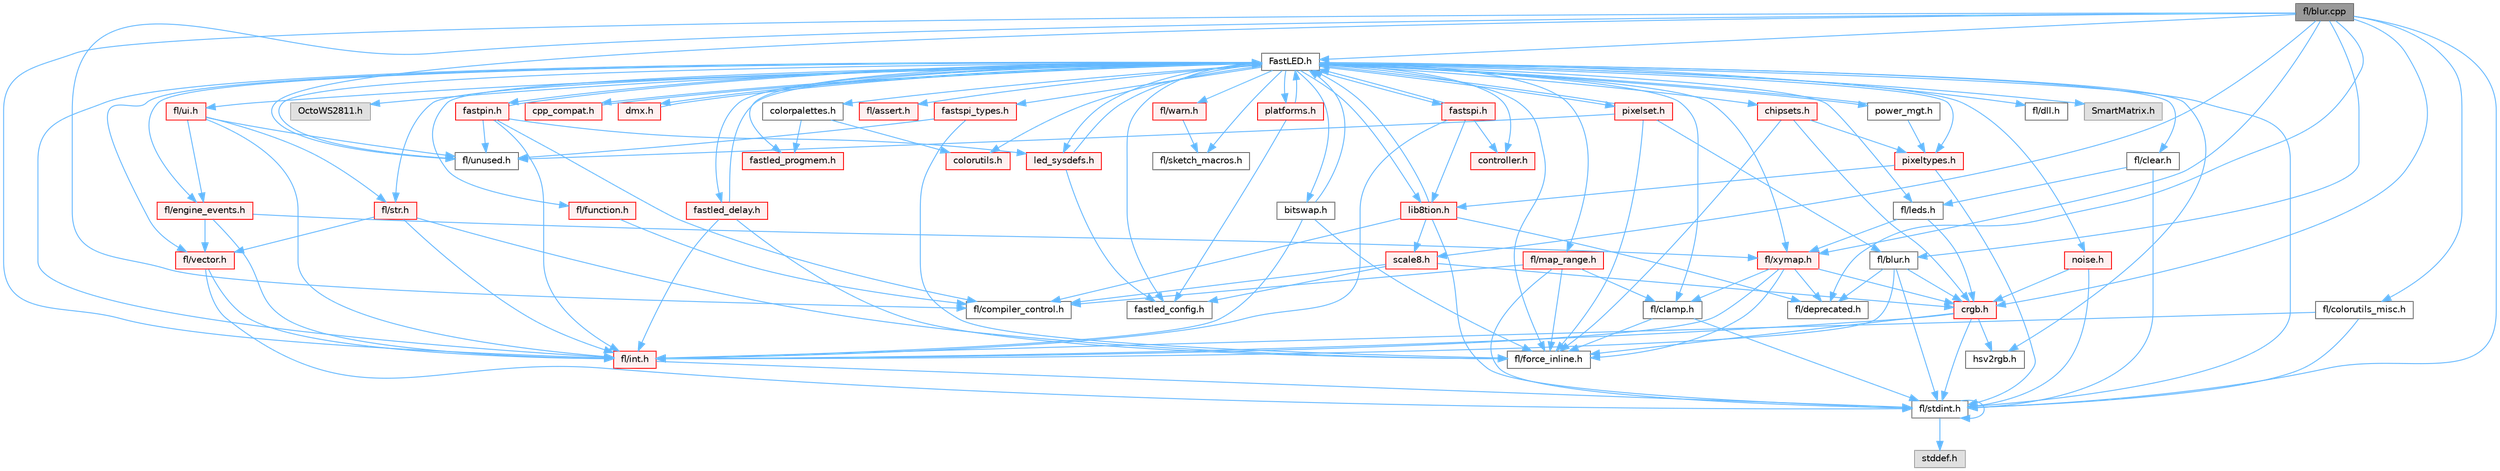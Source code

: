 digraph "fl/blur.cpp"
{
 // INTERACTIVE_SVG=YES
 // LATEX_PDF_SIZE
  bgcolor="transparent";
  edge [fontname=Helvetica,fontsize=10,labelfontname=Helvetica,labelfontsize=10];
  node [fontname=Helvetica,fontsize=10,shape=box,height=0.2,width=0.4];
  Node1 [id="Node000001",label="fl/blur.cpp",height=0.2,width=0.4,color="gray40", fillcolor="grey60", style="filled", fontcolor="black",tooltip=" "];
  Node1 -> Node2 [id="edge1_Node000001_Node000002",color="steelblue1",style="solid",tooltip=" "];
  Node2 [id="Node000002",label="fl/stdint.h",height=0.2,width=0.4,color="grey40", fillcolor="white", style="filled",URL="$df/dd8/stdint_8h.html",tooltip=" "];
  Node2 -> Node3 [id="edge2_Node000002_Node000003",color="steelblue1",style="solid",tooltip=" "];
  Node3 [id="Node000003",label="stddef.h",height=0.2,width=0.4,color="grey60", fillcolor="#E0E0E0", style="filled",tooltip=" "];
  Node2 -> Node2 [id="edge3_Node000002_Node000002",color="steelblue1",style="solid",tooltip=" "];
  Node1 -> Node4 [id="edge4_Node000001_Node000004",color="steelblue1",style="solid",tooltip=" "];
  Node4 [id="Node000004",label="FastLED.h",height=0.2,width=0.4,color="grey40", fillcolor="white", style="filled",URL="$db/d97/_fast_l_e_d_8h.html",tooltip="central include file for FastLED, defines the CFastLED class/object"];
  Node4 -> Node2 [id="edge5_Node000004_Node000002",color="steelblue1",style="solid",tooltip=" "];
  Node4 -> Node5 [id="edge6_Node000004_Node000005",color="steelblue1",style="solid",tooltip=" "];
  Node5 [id="Node000005",label="fl/dll.h",height=0.2,width=0.4,color="grey40", fillcolor="white", style="filled",URL="$d3/d4b/dll_8h.html",tooltip="FastLED dynamic library interface - lightweight header for external callers."];
  Node4 -> Node6 [id="edge7_Node000004_Node000006",color="steelblue1",style="solid",tooltip=" "];
  Node6 [id="Node000006",label="SmartMatrix.h",height=0.2,width=0.4,color="grey60", fillcolor="#E0E0E0", style="filled",tooltip=" "];
  Node4 -> Node7 [id="edge8_Node000004_Node000007",color="steelblue1",style="solid",tooltip=" "];
  Node7 [id="Node000007",label="OctoWS2811.h",height=0.2,width=0.4,color="grey60", fillcolor="#E0E0E0", style="filled",tooltip=" "];
  Node4 -> Node8 [id="edge9_Node000004_Node000008",color="steelblue1",style="solid",tooltip=" "];
  Node8 [id="Node000008",label="fl/force_inline.h",height=0.2,width=0.4,color="grey40", fillcolor="white", style="filled",URL="$d4/d64/force__inline_8h.html",tooltip=" "];
  Node4 -> Node9 [id="edge10_Node000004_Node000009",color="steelblue1",style="solid",tooltip=" "];
  Node9 [id="Node000009",label="cpp_compat.h",height=0.2,width=0.4,color="red", fillcolor="#FFF0F0", style="filled",URL="$d9/d13/cpp__compat_8h.html",tooltip="Compatibility functions based on C++ version."];
  Node9 -> Node4 [id="edge11_Node000009_Node000004",color="steelblue1",style="solid",tooltip=" "];
  Node4 -> Node11 [id="edge12_Node000004_Node000011",color="steelblue1",style="solid",tooltip=" "];
  Node11 [id="Node000011",label="fastled_config.h",height=0.2,width=0.4,color="grey40", fillcolor="white", style="filled",URL="$d5/d11/fastled__config_8h.html",tooltip="Contains definitions that can be used to configure FastLED at compile time."];
  Node4 -> Node12 [id="edge13_Node000004_Node000012",color="steelblue1",style="solid",tooltip=" "];
  Node12 [id="Node000012",label="led_sysdefs.h",height=0.2,width=0.4,color="red", fillcolor="#FFF0F0", style="filled",URL="$d9/d3e/led__sysdefs_8h.html",tooltip="Determines which platform system definitions to include."];
  Node12 -> Node4 [id="edge14_Node000012_Node000004",color="steelblue1",style="solid",tooltip=" "];
  Node12 -> Node11 [id="edge15_Node000012_Node000011",color="steelblue1",style="solid",tooltip=" "];
  Node4 -> Node15 [id="edge16_Node000004_Node000015",color="steelblue1",style="solid",tooltip=" "];
  Node15 [id="Node000015",label="fastled_delay.h",height=0.2,width=0.4,color="red", fillcolor="#FFF0F0", style="filled",URL="$d0/da8/fastled__delay_8h.html",tooltip="Utility functions and classes for managing delay cycles."];
  Node15 -> Node4 [id="edge17_Node000015_Node000004",color="steelblue1",style="solid",tooltip=" "];
  Node15 -> Node8 [id="edge18_Node000015_Node000008",color="steelblue1",style="solid",tooltip=" "];
  Node15 -> Node17 [id="edge19_Node000015_Node000017",color="steelblue1",style="solid",tooltip=" "];
  Node17 [id="Node000017",label="fl/int.h",height=0.2,width=0.4,color="red", fillcolor="#FFF0F0", style="filled",URL="$d3/d7e/int_8h.html",tooltip=" "];
  Node17 -> Node2 [id="edge20_Node000017_Node000002",color="steelblue1",style="solid",tooltip=" "];
  Node4 -> Node19 [id="edge21_Node000004_Node000019",color="steelblue1",style="solid",tooltip=" "];
  Node19 [id="Node000019",label="bitswap.h",height=0.2,width=0.4,color="grey40", fillcolor="white", style="filled",URL="$de/ded/bitswap_8h.html",tooltip="Functions for doing a rotation of bits/bytes used by parallel output."];
  Node19 -> Node4 [id="edge22_Node000019_Node000004",color="steelblue1",style="solid",tooltip=" "];
  Node19 -> Node8 [id="edge23_Node000019_Node000008",color="steelblue1",style="solid",tooltip=" "];
  Node19 -> Node17 [id="edge24_Node000019_Node000017",color="steelblue1",style="solid",tooltip=" "];
  Node4 -> Node20 [id="edge25_Node000004_Node000020",color="steelblue1",style="solid",tooltip=" "];
  Node20 [id="Node000020",label="controller.h",height=0.2,width=0.4,color="red", fillcolor="#FFF0F0", style="filled",URL="$d2/dd9/controller_8h.html",tooltip="deprecated: base definitions used by led controllers for writing out led data"];
  Node4 -> Node119 [id="edge26_Node000004_Node000119",color="steelblue1",style="solid",tooltip=" "];
  Node119 [id="Node000119",label="fastpin.h",height=0.2,width=0.4,color="red", fillcolor="#FFF0F0", style="filled",URL="$db/d65/fastpin_8h.html",tooltip="Class base definitions for defining fast pin access."];
  Node119 -> Node4 [id="edge27_Node000119_Node000004",color="steelblue1",style="solid",tooltip=" "];
  Node119 -> Node26 [id="edge28_Node000119_Node000026",color="steelblue1",style="solid",tooltip=" "];
  Node26 [id="Node000026",label="fl/compiler_control.h",height=0.2,width=0.4,color="grey40", fillcolor="white", style="filled",URL="$d4/d54/compiler__control_8h.html",tooltip=" "];
  Node119 -> Node12 [id="edge29_Node000119_Node000012",color="steelblue1",style="solid",tooltip=" "];
  Node119 -> Node56 [id="edge30_Node000119_Node000056",color="steelblue1",style="solid",tooltip=" "];
  Node56 [id="Node000056",label="fl/unused.h",height=0.2,width=0.4,color="grey40", fillcolor="white", style="filled",URL="$d8/d4b/unused_8h.html",tooltip=" "];
  Node119 -> Node17 [id="edge31_Node000119_Node000017",color="steelblue1",style="solid",tooltip=" "];
  Node4 -> Node120 [id="edge32_Node000004_Node000120",color="steelblue1",style="solid",tooltip=" "];
  Node120 [id="Node000120",label="fastspi_types.h",height=0.2,width=0.4,color="red", fillcolor="#FFF0F0", style="filled",URL="$d2/ddb/fastspi__types_8h.html",tooltip="Data types and constants used by SPI interfaces."];
  Node120 -> Node8 [id="edge33_Node000120_Node000008",color="steelblue1",style="solid",tooltip=" "];
  Node120 -> Node56 [id="edge34_Node000120_Node000056",color="steelblue1",style="solid",tooltip=" "];
  Node4 -> Node121 [id="edge35_Node000004_Node000121",color="steelblue1",style="solid",tooltip=" "];
  Node121 [id="Node000121",label="dmx.h",height=0.2,width=0.4,color="red", fillcolor="#FFF0F0", style="filled",URL="$d3/de1/dmx_8h.html",tooltip="Defines the DMX512-based LED controllers."];
  Node121 -> Node4 [id="edge36_Node000121_Node000004",color="steelblue1",style="solid",tooltip=" "];
  Node4 -> Node124 [id="edge37_Node000004_Node000124",color="steelblue1",style="solid",tooltip=" "];
  Node124 [id="Node000124",label="platforms.h",height=0.2,width=0.4,color="red", fillcolor="#FFF0F0", style="filled",URL="$da/dc9/platforms_8h.html",tooltip="Determines which platforms headers to include."];
  Node124 -> Node4 [id="edge38_Node000124_Node000004",color="steelblue1",style="solid",tooltip=" "];
  Node124 -> Node11 [id="edge39_Node000124_Node000011",color="steelblue1",style="solid",tooltip=" "];
  Node4 -> Node32 [id="edge40_Node000004_Node000032",color="steelblue1",style="solid",tooltip=" "];
  Node32 [id="Node000032",label="fastled_progmem.h",height=0.2,width=0.4,color="red", fillcolor="#FFF0F0", style="filled",URL="$df/dab/fastled__progmem_8h.html",tooltip="Wrapper definitions to allow seamless use of PROGMEM in environments that have it."];
  Node4 -> Node23 [id="edge41_Node000004_Node000023",color="steelblue1",style="solid",tooltip=" "];
  Node23 [id="Node000023",label="lib8tion.h",height=0.2,width=0.4,color="red", fillcolor="#FFF0F0", style="filled",URL="$df/da5/lib8tion_8h.html",tooltip="Fast, efficient 8-bit math functions specifically designed for high-performance LED programming."];
  Node23 -> Node4 [id="edge42_Node000023_Node000004",color="steelblue1",style="solid",tooltip=" "];
  Node23 -> Node25 [id="edge43_Node000023_Node000025",color="steelblue1",style="solid",tooltip=" "];
  Node25 [id="Node000025",label="fl/deprecated.h",height=0.2,width=0.4,color="grey40", fillcolor="white", style="filled",URL="$d4/dce/deprecated_8h.html",tooltip=" "];
  Node23 -> Node26 [id="edge44_Node000023_Node000026",color="steelblue1",style="solid",tooltip=" "];
  Node23 -> Node2 [id="edge45_Node000023_Node000002",color="steelblue1",style="solid",tooltip=" "];
  Node23 -> Node75 [id="edge46_Node000023_Node000075",color="steelblue1",style="solid",tooltip=" "];
  Node75 [id="Node000075",label="scale8.h",height=0.2,width=0.4,color="red", fillcolor="#FFF0F0", style="filled",URL="$db/d91/scale8_8h.html",tooltip="Fast, efficient 8-bit scaling functions specifically designed for high-performance LED programming."];
  Node75 -> Node26 [id="edge47_Node000075_Node000026",color="steelblue1",style="solid",tooltip=" "];
  Node75 -> Node76 [id="edge48_Node000075_Node000076",color="steelblue1",style="solid",tooltip=" "];
  Node76 [id="Node000076",label="crgb.h",height=0.2,width=0.4,color="red", fillcolor="#FFF0F0", style="filled",URL="$db/dd1/crgb_8h.html",tooltip="Defines the red, green, and blue (RGB) pixel struct."];
  Node76 -> Node2 [id="edge49_Node000076_Node000002",color="steelblue1",style="solid",tooltip=" "];
  Node76 -> Node17 [id="edge50_Node000076_Node000017",color="steelblue1",style="solid",tooltip=" "];
  Node76 -> Node8 [id="edge51_Node000076_Node000008",color="steelblue1",style="solid",tooltip=" "];
  Node76 -> Node80 [id="edge52_Node000076_Node000080",color="steelblue1",style="solid",tooltip=" "];
  Node80 [id="Node000080",label="hsv2rgb.h",height=0.2,width=0.4,color="grey40", fillcolor="white", style="filled",URL="$de/d9a/hsv2rgb_8h.html",tooltip="Functions to convert from the HSV colorspace to the RGB colorspace."];
  Node75 -> Node11 [id="edge53_Node000075_Node000011",color="steelblue1",style="solid",tooltip=" "];
  Node4 -> Node22 [id="edge54_Node000004_Node000022",color="steelblue1",style="solid",tooltip=" "];
  Node22 [id="Node000022",label="pixeltypes.h",height=0.2,width=0.4,color="red", fillcolor="#FFF0F0", style="filled",URL="$d2/dba/pixeltypes_8h.html",tooltip="Includes defintions for RGB and HSV pixels."];
  Node22 -> Node2 [id="edge55_Node000022_Node000002",color="steelblue1",style="solid",tooltip=" "];
  Node22 -> Node23 [id="edge56_Node000022_Node000023",color="steelblue1",style="solid",tooltip=" "];
  Node4 -> Node80 [id="edge57_Node000004_Node000080",color="steelblue1",style="solid",tooltip=" "];
  Node4 -> Node126 [id="edge58_Node000004_Node000126",color="steelblue1",style="solid",tooltip=" "];
  Node126 [id="Node000126",label="colorutils.h",height=0.2,width=0.4,color="red", fillcolor="#FFF0F0", style="filled",URL="$d1/dfb/colorutils_8h.html",tooltip=" "];
  Node4 -> Node131 [id="edge59_Node000004_Node000131",color="steelblue1",style="solid",tooltip=" "];
  Node131 [id="Node000131",label="pixelset.h",height=0.2,width=0.4,color="red", fillcolor="#FFF0F0", style="filled",URL="$d4/d46/pixelset_8h.html",tooltip="Declares classes for managing logical groups of LEDs."];
  Node131 -> Node8 [id="edge60_Node000131_Node000008",color="steelblue1",style="solid",tooltip=" "];
  Node131 -> Node56 [id="edge61_Node000131_Node000056",color="steelblue1",style="solid",tooltip=" "];
  Node131 -> Node128 [id="edge62_Node000131_Node000128",color="steelblue1",style="solid",tooltip=" "];
  Node128 [id="Node000128",label="fl/blur.h",height=0.2,width=0.4,color="grey40", fillcolor="white", style="filled",URL="$d4/df5/blur_8h.html",tooltip=" "];
  Node128 -> Node2 [id="edge63_Node000128_Node000002",color="steelblue1",style="solid",tooltip=" "];
  Node128 -> Node17 [id="edge64_Node000128_Node000017",color="steelblue1",style="solid",tooltip=" "];
  Node128 -> Node76 [id="edge65_Node000128_Node000076",color="steelblue1",style="solid",tooltip=" "];
  Node128 -> Node25 [id="edge66_Node000128_Node000025",color="steelblue1",style="solid",tooltip=" "];
  Node131 -> Node4 [id="edge67_Node000131_Node000004",color="steelblue1",style="solid",tooltip=" "];
  Node4 -> Node132 [id="edge68_Node000004_Node000132",color="steelblue1",style="solid",tooltip=" "];
  Node132 [id="Node000132",label="colorpalettes.h",height=0.2,width=0.4,color="grey40", fillcolor="white", style="filled",URL="$dc/dcc/colorpalettes_8h.html",tooltip="Declarations for the predefined color palettes supplied by FastLED."];
  Node132 -> Node126 [id="edge69_Node000132_Node000126",color="steelblue1",style="solid",tooltip=" "];
  Node132 -> Node32 [id="edge70_Node000132_Node000032",color="steelblue1",style="solid",tooltip=" "];
  Node4 -> Node133 [id="edge71_Node000004_Node000133",color="steelblue1",style="solid",tooltip=" "];
  Node133 [id="Node000133",label="noise.h",height=0.2,width=0.4,color="red", fillcolor="#FFF0F0", style="filled",URL="$d1/d31/noise_8h.html",tooltip="Functions to generate and fill arrays with noise."];
  Node133 -> Node2 [id="edge72_Node000133_Node000002",color="steelblue1",style="solid",tooltip=" "];
  Node133 -> Node76 [id="edge73_Node000133_Node000076",color="steelblue1",style="solid",tooltip=" "];
  Node4 -> Node134 [id="edge74_Node000004_Node000134",color="steelblue1",style="solid",tooltip=" "];
  Node134 [id="Node000134",label="power_mgt.h",height=0.2,width=0.4,color="grey40", fillcolor="white", style="filled",URL="$dc/d5b/power__mgt_8h.html",tooltip="Functions to limit the power used by FastLED."];
  Node134 -> Node4 [id="edge75_Node000134_Node000004",color="steelblue1",style="solid",tooltip=" "];
  Node134 -> Node22 [id="edge76_Node000134_Node000022",color="steelblue1",style="solid",tooltip=" "];
  Node4 -> Node135 [id="edge77_Node000004_Node000135",color="steelblue1",style="solid",tooltip=" "];
  Node135 [id="Node000135",label="fastspi.h",height=0.2,width=0.4,color="red", fillcolor="#FFF0F0", style="filled",URL="$d6/ddc/fastspi_8h.html",tooltip="Serial peripheral interface (SPI) definitions per platform."];
  Node135 -> Node4 [id="edge78_Node000135_Node000004",color="steelblue1",style="solid",tooltip=" "];
  Node135 -> Node20 [id="edge79_Node000135_Node000020",color="steelblue1",style="solid",tooltip=" "];
  Node135 -> Node23 [id="edge80_Node000135_Node000023",color="steelblue1",style="solid",tooltip=" "];
  Node135 -> Node17 [id="edge81_Node000135_Node000017",color="steelblue1",style="solid",tooltip=" "];
  Node4 -> Node137 [id="edge82_Node000004_Node000137",color="steelblue1",style="solid",tooltip=" "];
  Node137 [id="Node000137",label="chipsets.h",height=0.2,width=0.4,color="red", fillcolor="#FFF0F0", style="filled",URL="$db/d66/chipsets_8h.html",tooltip="Contains the bulk of the definitions for the various LED chipsets supported."];
  Node137 -> Node22 [id="edge83_Node000137_Node000022",color="steelblue1",style="solid",tooltip=" "];
  Node137 -> Node8 [id="edge84_Node000137_Node000008",color="steelblue1",style="solid",tooltip=" "];
  Node137 -> Node76 [id="edge85_Node000137_Node000076",color="steelblue1",style="solid",tooltip=" "];
  Node4 -> Node95 [id="edge86_Node000004_Node000095",color="steelblue1",style="solid",tooltip=" "];
  Node95 [id="Node000095",label="fl/engine_events.h",height=0.2,width=0.4,color="red", fillcolor="#FFF0F0", style="filled",URL="$db/dc0/engine__events_8h.html",tooltip=" "];
  Node95 -> Node69 [id="edge87_Node000095_Node000069",color="steelblue1",style="solid",tooltip=" "];
  Node69 [id="Node000069",label="fl/vector.h",height=0.2,width=0.4,color="red", fillcolor="#FFF0F0", style="filled",URL="$d6/d68/vector_8h.html",tooltip=" "];
  Node69 -> Node2 [id="edge88_Node000069_Node000002",color="steelblue1",style="solid",tooltip=" "];
  Node69 -> Node17 [id="edge89_Node000069_Node000017",color="steelblue1",style="solid",tooltip=" "];
  Node95 -> Node116 [id="edge90_Node000095_Node000116",color="steelblue1",style="solid",tooltip=" "];
  Node116 [id="Node000116",label="fl/xymap.h",height=0.2,width=0.4,color="red", fillcolor="#FFF0F0", style="filled",URL="$da/d61/xymap_8h.html",tooltip=" "];
  Node116 -> Node17 [id="edge91_Node000116_Node000017",color="steelblue1",style="solid",tooltip=" "];
  Node116 -> Node8 [id="edge92_Node000116_Node000008",color="steelblue1",style="solid",tooltip=" "];
  Node116 -> Node76 [id="edge93_Node000116_Node000076",color="steelblue1",style="solid",tooltip=" "];
  Node116 -> Node38 [id="edge94_Node000116_Node000038",color="steelblue1",style="solid",tooltip=" "];
  Node38 [id="Node000038",label="fl/clamp.h",height=0.2,width=0.4,color="grey40", fillcolor="white", style="filled",URL="$d6/dd3/clamp_8h.html",tooltip=" "];
  Node38 -> Node2 [id="edge95_Node000038_Node000002",color="steelblue1",style="solid",tooltip=" "];
  Node38 -> Node8 [id="edge96_Node000038_Node000008",color="steelblue1",style="solid",tooltip=" "];
  Node116 -> Node25 [id="edge97_Node000116_Node000025",color="steelblue1",style="solid",tooltip=" "];
  Node95 -> Node17 [id="edge98_Node000095_Node000017",color="steelblue1",style="solid",tooltip=" "];
  Node4 -> Node139 [id="edge99_Node000004_Node000139",color="steelblue1",style="solid",tooltip=" "];
  Node139 [id="Node000139",label="fl/leds.h",height=0.2,width=0.4,color="grey40", fillcolor="white", style="filled",URL="$da/d78/leds_8h.html",tooltip=" "];
  Node139 -> Node76 [id="edge100_Node000139_Node000076",color="steelblue1",style="solid",tooltip=" "];
  Node139 -> Node116 [id="edge101_Node000139_Node000116",color="steelblue1",style="solid",tooltip=" "];
  Node4 -> Node17 [id="edge102_Node000004_Node000017",color="steelblue1",style="solid",tooltip=" "];
  Node4 -> Node34 [id="edge103_Node000004_Node000034",color="steelblue1",style="solid",tooltip=" "];
  Node34 [id="Node000034",label="fl/str.h",height=0.2,width=0.4,color="red", fillcolor="#FFF0F0", style="filled",URL="$d1/d93/str_8h.html",tooltip=" "];
  Node34 -> Node17 [id="edge104_Node000034_Node000017",color="steelblue1",style="solid",tooltip=" "];
  Node34 -> Node69 [id="edge105_Node000034_Node000069",color="steelblue1",style="solid",tooltip=" "];
  Node34 -> Node8 [id="edge106_Node000034_Node000008",color="steelblue1",style="solid",tooltip=" "];
  Node4 -> Node116 [id="edge107_Node000004_Node000116",color="steelblue1",style="solid",tooltip=" "];
  Node4 -> Node38 [id="edge108_Node000004_Node000038",color="steelblue1",style="solid",tooltip=" "];
  Node4 -> Node39 [id="edge109_Node000004_Node000039",color="steelblue1",style="solid",tooltip=" "];
  Node39 [id="Node000039",label="fl/map_range.h",height=0.2,width=0.4,color="red", fillcolor="#FFF0F0", style="filled",URL="$d1/d47/map__range_8h.html",tooltip=" "];
  Node39 -> Node2 [id="edge110_Node000039_Node000002",color="steelblue1",style="solid",tooltip=" "];
  Node39 -> Node38 [id="edge111_Node000039_Node000038",color="steelblue1",style="solid",tooltip=" "];
  Node39 -> Node8 [id="edge112_Node000039_Node000008",color="steelblue1",style="solid",tooltip=" "];
  Node39 -> Node26 [id="edge113_Node000039_Node000026",color="steelblue1",style="solid",tooltip=" "];
  Node4 -> Node109 [id="edge114_Node000004_Node000109",color="steelblue1",style="solid",tooltip=" "];
  Node109 [id="Node000109",label="fl/warn.h",height=0.2,width=0.4,color="red", fillcolor="#FFF0F0", style="filled",URL="$de/d77/warn_8h.html",tooltip=" "];
  Node109 -> Node112 [id="edge115_Node000109_Node000112",color="steelblue1",style="solid",tooltip=" "];
  Node112 [id="Node000112",label="fl/sketch_macros.h",height=0.2,width=0.4,color="grey40", fillcolor="white", style="filled",URL="$d1/dbc/sketch__macros_8h.html",tooltip=" "];
  Node4 -> Node99 [id="edge116_Node000004_Node000099",color="steelblue1",style="solid",tooltip=" "];
  Node99 [id="Node000099",label="fl/assert.h",height=0.2,width=0.4,color="red", fillcolor="#FFF0F0", style="filled",URL="$dc/da7/assert_8h.html",tooltip=" "];
  Node4 -> Node56 [id="edge117_Node000004_Node000056",color="steelblue1",style="solid",tooltip=" "];
  Node4 -> Node69 [id="edge118_Node000004_Node000069",color="steelblue1",style="solid",tooltip=" "];
  Node4 -> Node114 [id="edge119_Node000004_Node000114",color="steelblue1",style="solid",tooltip=" "];
  Node114 [id="Node000114",label="fl/function.h",height=0.2,width=0.4,color="red", fillcolor="#FFF0F0", style="filled",URL="$dd/d67/function_8h.html",tooltip=" "];
  Node114 -> Node26 [id="edge120_Node000114_Node000026",color="steelblue1",style="solid",tooltip=" "];
  Node4 -> Node140 [id="edge121_Node000004_Node000140",color="steelblue1",style="solid",tooltip=" "];
  Node140 [id="Node000140",label="fl/clear.h",height=0.2,width=0.4,color="grey40", fillcolor="white", style="filled",URL="$df/db0/clear_8h.html",tooltip=" "];
  Node140 -> Node139 [id="edge122_Node000140_Node000139",color="steelblue1",style="solid",tooltip=" "];
  Node140 -> Node2 [id="edge123_Node000140_Node000002",color="steelblue1",style="solid",tooltip=" "];
  Node4 -> Node141 [id="edge124_Node000004_Node000141",color="steelblue1",style="solid",tooltip=" "];
  Node141 [id="Node000141",label="fl/ui.h",height=0.2,width=0.4,color="red", fillcolor="#FFF0F0", style="filled",URL="$d9/d3b/ui_8h.html",tooltip=" "];
  Node141 -> Node34 [id="edge125_Node000141_Node000034",color="steelblue1",style="solid",tooltip=" "];
  Node141 -> Node17 [id="edge126_Node000141_Node000017",color="steelblue1",style="solid",tooltip=" "];
  Node141 -> Node95 [id="edge127_Node000141_Node000095",color="steelblue1",style="solid",tooltip=" "];
  Node141 -> Node56 [id="edge128_Node000141_Node000056",color="steelblue1",style="solid",tooltip=" "];
  Node4 -> Node112 [id="edge129_Node000004_Node000112",color="steelblue1",style="solid",tooltip=" "];
  Node1 -> Node76 [id="edge130_Node000001_Node000076",color="steelblue1",style="solid",tooltip=" "];
  Node1 -> Node128 [id="edge131_Node000001_Node000128",color="steelblue1",style="solid",tooltip=" "];
  Node1 -> Node129 [id="edge132_Node000001_Node000129",color="steelblue1",style="solid",tooltip=" "];
  Node129 [id="Node000129",label="fl/colorutils_misc.h",height=0.2,width=0.4,color="grey40", fillcolor="white", style="filled",URL="$dd/db2/colorutils__misc_8h.html",tooltip=" "];
  Node129 -> Node2 [id="edge133_Node000129_Node000002",color="steelblue1",style="solid",tooltip=" "];
  Node129 -> Node17 [id="edge134_Node000129_Node000017",color="steelblue1",style="solid",tooltip=" "];
  Node1 -> Node26 [id="edge135_Node000001_Node000026",color="steelblue1",style="solid",tooltip=" "];
  Node1 -> Node25 [id="edge136_Node000001_Node000025",color="steelblue1",style="solid",tooltip=" "];
  Node1 -> Node56 [id="edge137_Node000001_Node000056",color="steelblue1",style="solid",tooltip=" "];
  Node1 -> Node116 [id="edge138_Node000001_Node000116",color="steelblue1",style="solid",tooltip=" "];
  Node1 -> Node75 [id="edge139_Node000001_Node000075",color="steelblue1",style="solid",tooltip=" "];
  Node1 -> Node17 [id="edge140_Node000001_Node000017",color="steelblue1",style="solid",tooltip=" "];
}
